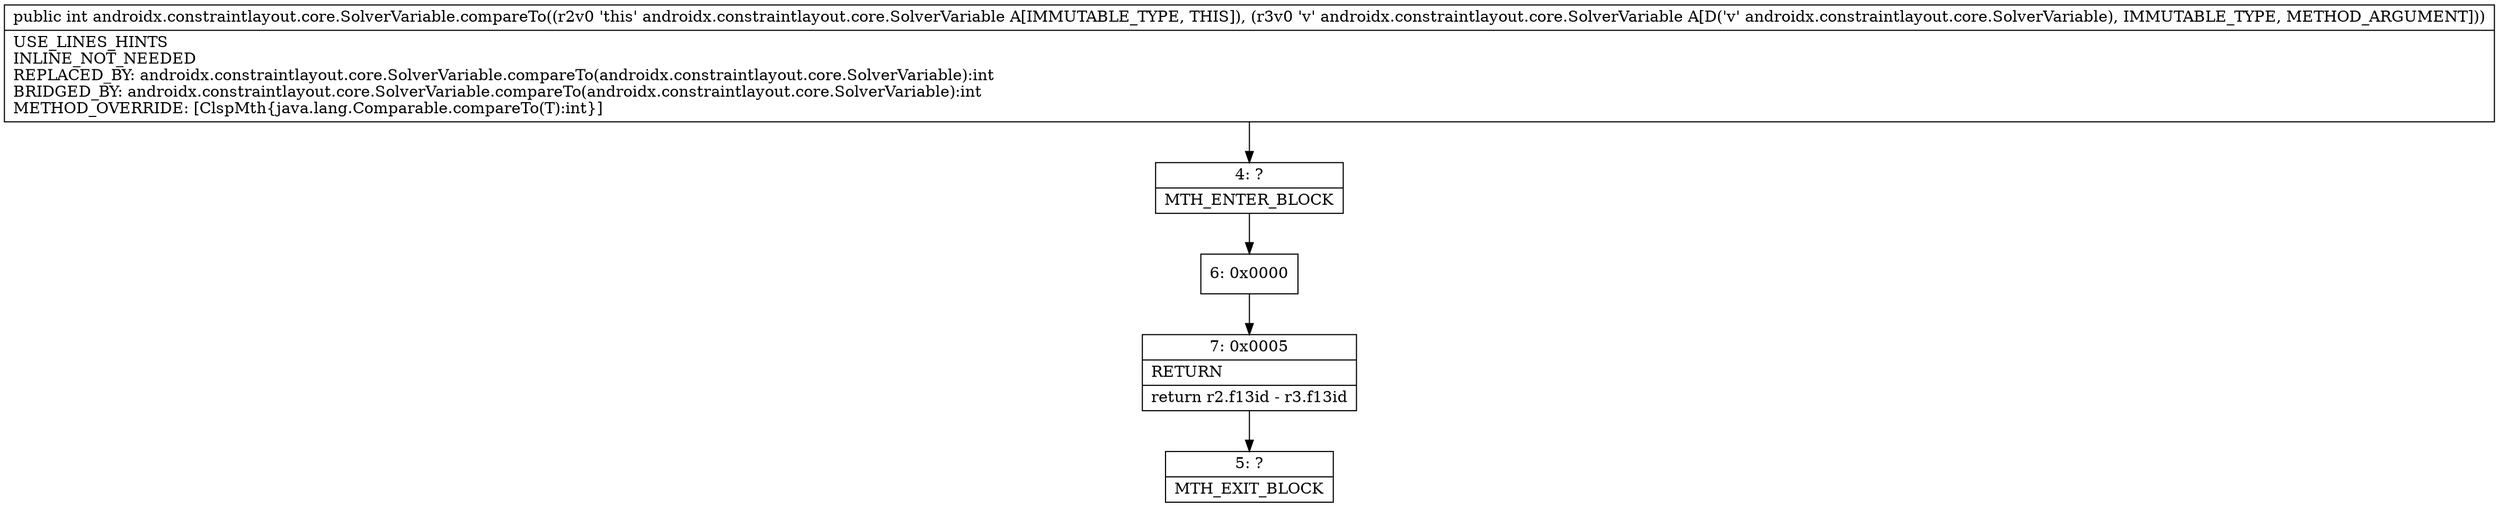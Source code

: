 digraph "CFG forandroidx.constraintlayout.core.SolverVariable.compareTo(Landroidx\/constraintlayout\/core\/SolverVariable;)I" {
Node_4 [shape=record,label="{4\:\ ?|MTH_ENTER_BLOCK\l}"];
Node_6 [shape=record,label="{6\:\ 0x0000}"];
Node_7 [shape=record,label="{7\:\ 0x0005|RETURN\l|return r2.f13id \- r3.f13id\l}"];
Node_5 [shape=record,label="{5\:\ ?|MTH_EXIT_BLOCK\l}"];
MethodNode[shape=record,label="{public int androidx.constraintlayout.core.SolverVariable.compareTo((r2v0 'this' androidx.constraintlayout.core.SolverVariable A[IMMUTABLE_TYPE, THIS]), (r3v0 'v' androidx.constraintlayout.core.SolverVariable A[D('v' androidx.constraintlayout.core.SolverVariable), IMMUTABLE_TYPE, METHOD_ARGUMENT]))  | USE_LINES_HINTS\lINLINE_NOT_NEEDED\lREPLACED_BY: androidx.constraintlayout.core.SolverVariable.compareTo(androidx.constraintlayout.core.SolverVariable):int\lBRIDGED_BY: androidx.constraintlayout.core.SolverVariable.compareTo(androidx.constraintlayout.core.SolverVariable):int\lMETHOD_OVERRIDE: [ClspMth\{java.lang.Comparable.compareTo(T):int\}]\l}"];
MethodNode -> Node_4;Node_4 -> Node_6;
Node_6 -> Node_7;
Node_7 -> Node_5;
}

